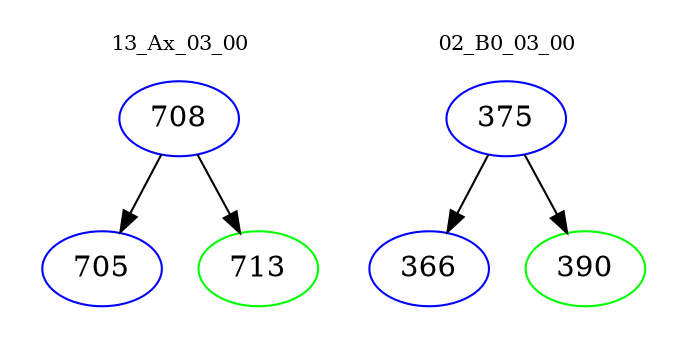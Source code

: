 digraph{
subgraph cluster_0 {
color = white
label = "13_Ax_03_00";
fontsize=10;
T0_708 [label="708", color="blue"]
T0_708 -> T0_705 [color="black"]
T0_705 [label="705", color="blue"]
T0_708 -> T0_713 [color="black"]
T0_713 [label="713", color="green"]
}
subgraph cluster_1 {
color = white
label = "02_B0_03_00";
fontsize=10;
T1_375 [label="375", color="blue"]
T1_375 -> T1_366 [color="black"]
T1_366 [label="366", color="blue"]
T1_375 -> T1_390 [color="black"]
T1_390 [label="390", color="green"]
}
}

